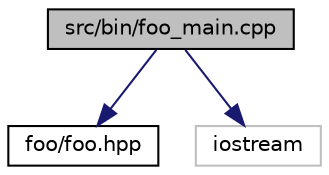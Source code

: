 digraph "src/bin/foo_main.cpp"
{
 // LATEX_PDF_SIZE
  edge [fontname="Helvetica",fontsize="10",labelfontname="Helvetica",labelfontsize="10"];
  node [fontname="Helvetica",fontsize="10",shape=record];
  Node1 [label="src/bin/foo_main.cpp",height=0.2,width=0.4,color="black", fillcolor="grey75", style="filled", fontcolor="black",tooltip="Executable using the foo::bar(int) function."];
  Node1 -> Node2 [color="midnightblue",fontsize="10",style="solid",fontname="Helvetica"];
  Node2 [label="foo/foo.hpp",height=0.2,width=0.4,color="black", fillcolor="white", style="filled",URL="$foo_8hpp.html",tooltip="Header file for the foo::bar(int) function."];
  Node1 -> Node3 [color="midnightblue",fontsize="10",style="solid",fontname="Helvetica"];
  Node3 [label="iostream",height=0.2,width=0.4,color="grey75", fillcolor="white", style="filled",tooltip=" "];
}

